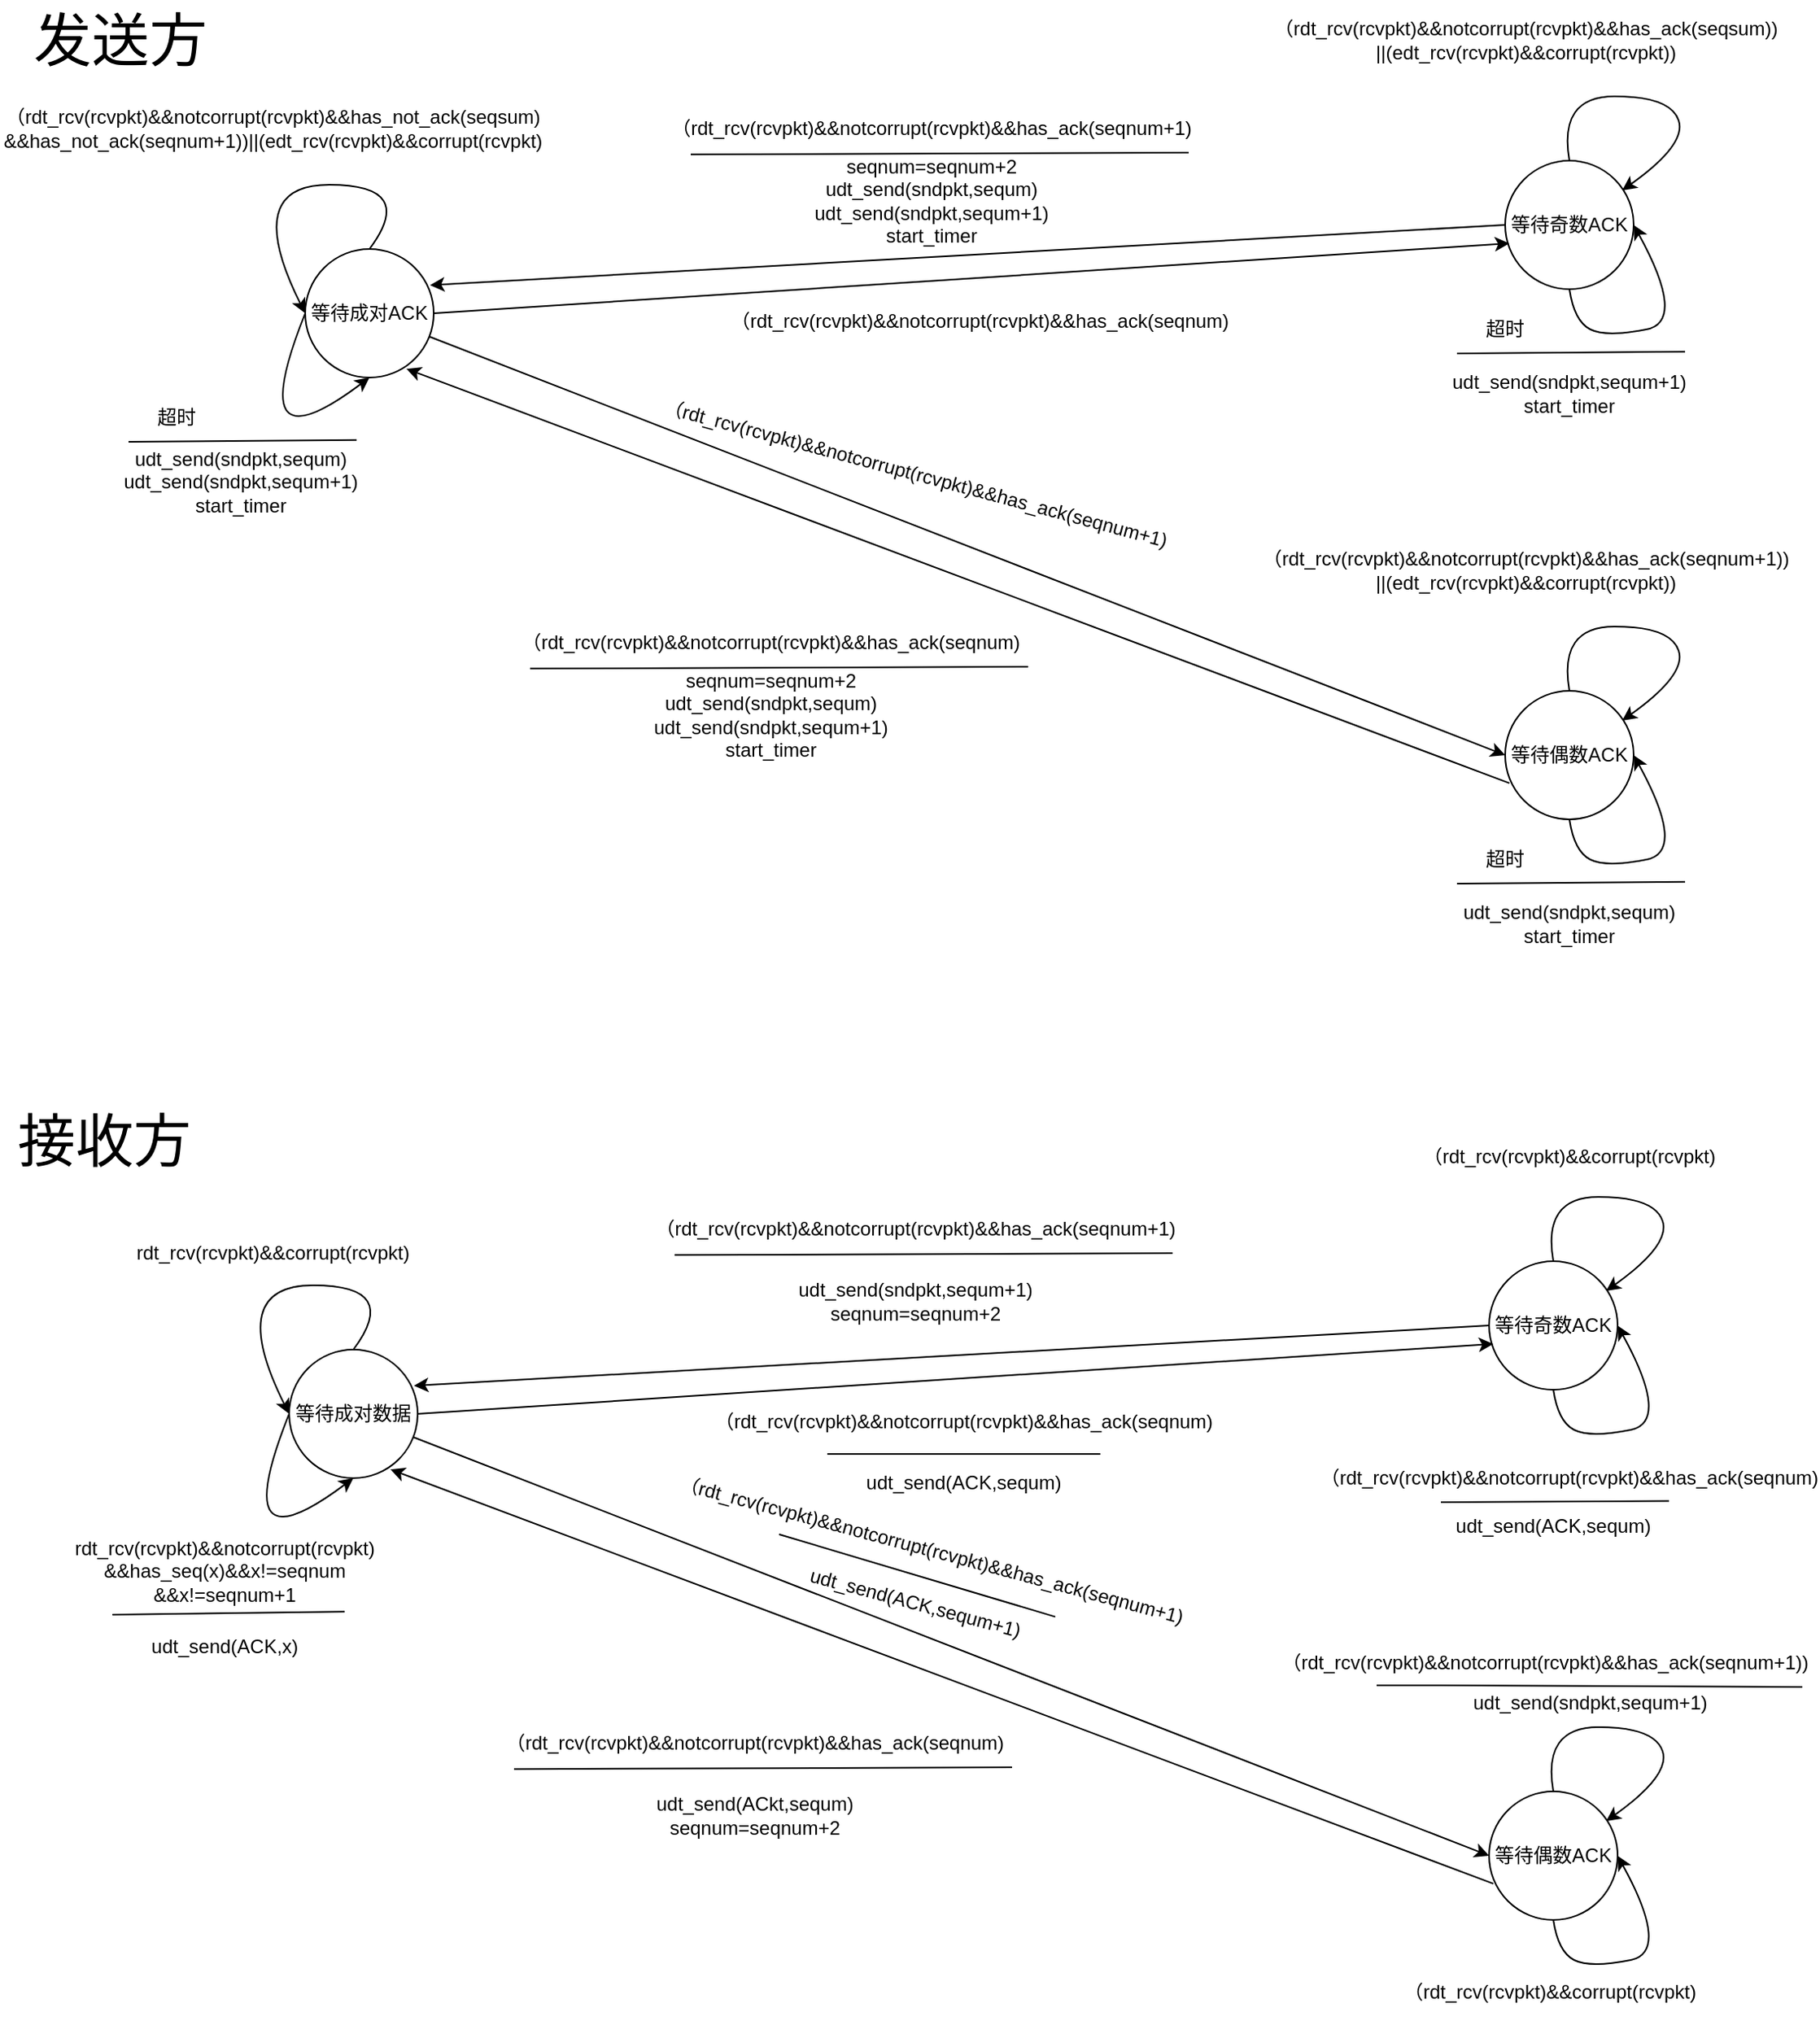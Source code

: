 <mxfile version="17.4.2" type="device"><diagram id="0RybaZTpe62WeQnPlcLh" name="第 1 页"><mxGraphModel dx="2172" dy="724" grid="1" gridSize="10" guides="1" tooltips="1" connect="1" arrows="1" fold="1" page="1" pageScale="1" pageWidth="827" pageHeight="1169" math="0" shadow="0"><root><mxCell id="0"/><mxCell id="1" parent="0"/><mxCell id="qzTplkgVJ42toaouoN8q-1" value="等待成对ACK" style="ellipse;whiteSpace=wrap;html=1;aspect=fixed;" vertex="1" parent="1"><mxGeometry x="-600" y="220" width="80" height="80" as="geometry"/></mxCell><mxCell id="qzTplkgVJ42toaouoN8q-4" value="" style="curved=1;endArrow=classic;html=1;rounded=0;entryX=0;entryY=0.5;entryDx=0;entryDy=0;" edge="1" parent="1" target="qzTplkgVJ42toaouoN8q-1"><mxGeometry width="50" height="50" relative="1" as="geometry"><mxPoint x="-560" y="220" as="sourcePoint"/><mxPoint x="-510" y="170" as="targetPoint"/><Array as="points"><mxPoint x="-530" y="180"/><mxPoint x="-640" y="180"/></Array></mxGeometry></mxCell><mxCell id="qzTplkgVJ42toaouoN8q-5" value="" style="curved=1;endArrow=classic;html=1;rounded=0;entryX=0.5;entryY=1;entryDx=0;entryDy=0;exitX=0;exitY=0.5;exitDx=0;exitDy=0;" edge="1" parent="1" source="qzTplkgVJ42toaouoN8q-1" target="qzTplkgVJ42toaouoN8q-1"><mxGeometry width="50" height="50" relative="1" as="geometry"><mxPoint x="-650" y="260" as="sourcePoint"/><mxPoint x="-640" y="360" as="targetPoint"/><Array as="points"><mxPoint x="-640" y="360"/></Array></mxGeometry></mxCell><mxCell id="qzTplkgVJ42toaouoN8q-6" value="（rdt_rcv(rcvpkt)&amp;amp;&amp;amp;notcorrupt(rcvpkt)&amp;amp;&amp;amp;has_not_ack(seqsum)&lt;br&gt;&amp;amp;&amp;amp;has_not_ack(seqnum+1))||(edt_rcv(rcvpkt)&amp;amp;&amp;amp;corrupt(rcvpkt)" style="text;html=1;strokeColor=none;fillColor=none;align=center;verticalAlign=middle;whiteSpace=wrap;rounded=0;" vertex="1" parent="1"><mxGeometry x="-790" y="120" width="340" height="50" as="geometry"/></mxCell><mxCell id="qzTplkgVJ42toaouoN8q-7" value="udt_send(sndpkt,sequm)&lt;br&gt;udt_send(sndpkt,sequm+1)&lt;br&gt;start_timer" style="text;html=1;strokeColor=none;fillColor=none;align=center;verticalAlign=middle;whiteSpace=wrap;rounded=0;" vertex="1" parent="1"><mxGeometry x="-720" y="340" width="160" height="50" as="geometry"/></mxCell><mxCell id="qzTplkgVJ42toaouoN8q-8" value="" style="endArrow=none;html=1;rounded=0;entryX=0.95;entryY=-0.023;entryDx=0;entryDy=0;entryPerimeter=0;" edge="1" parent="1" target="qzTplkgVJ42toaouoN8q-7"><mxGeometry width="50" height="50" relative="1" as="geometry"><mxPoint x="-710" y="340" as="sourcePoint"/><mxPoint x="-630" y="340" as="targetPoint"/></mxGeometry></mxCell><mxCell id="qzTplkgVJ42toaouoN8q-9" value="超时" style="text;html=1;strokeColor=none;fillColor=none;align=center;verticalAlign=middle;whiteSpace=wrap;rounded=0;" vertex="1" parent="1"><mxGeometry x="-710" y="310" width="60" height="30" as="geometry"/></mxCell><mxCell id="qzTplkgVJ42toaouoN8q-10" value="等待奇数ACK" style="ellipse;whiteSpace=wrap;html=1;aspect=fixed;" vertex="1" parent="1"><mxGeometry x="147" y="165" width="80" height="80" as="geometry"/></mxCell><mxCell id="qzTplkgVJ42toaouoN8q-13" value="（rdt_rcv(rcvpkt)&amp;amp;&amp;amp;notcorrupt(rcvpkt)&amp;amp;&amp;amp;has_ack(seqsum))&lt;br&gt;||(edt_rcv(rcvpkt)&amp;amp;&amp;amp;corrupt(rcvpkt))" style="text;html=1;strokeColor=none;fillColor=none;align=center;verticalAlign=middle;whiteSpace=wrap;rounded=0;" vertex="1" parent="1"><mxGeometry x="15" y="65" width="290" height="50" as="geometry"/></mxCell><mxCell id="qzTplkgVJ42toaouoN8q-14" value="udt_send(sndpkt,sequm+1)&lt;br&gt;start_timer" style="text;html=1;strokeColor=none;fillColor=none;align=center;verticalAlign=middle;whiteSpace=wrap;rounded=0;" vertex="1" parent="1"><mxGeometry x="107" y="285" width="160" height="50" as="geometry"/></mxCell><mxCell id="qzTplkgVJ42toaouoN8q-15" value="" style="endArrow=none;html=1;rounded=0;entryX=0.95;entryY=-0.023;entryDx=0;entryDy=0;entryPerimeter=0;" edge="1" parent="1" target="qzTplkgVJ42toaouoN8q-14"><mxGeometry width="50" height="50" relative="1" as="geometry"><mxPoint x="117" y="285" as="sourcePoint"/><mxPoint x="197" y="285" as="targetPoint"/></mxGeometry></mxCell><mxCell id="qzTplkgVJ42toaouoN8q-16" value="超时" style="text;html=1;strokeColor=none;fillColor=none;align=center;verticalAlign=middle;whiteSpace=wrap;rounded=0;" vertex="1" parent="1"><mxGeometry x="117" y="255" width="60" height="30" as="geometry"/></mxCell><mxCell id="qzTplkgVJ42toaouoN8q-29" value="" style="endArrow=classic;html=1;rounded=0;entryX=0.971;entryY=0.281;entryDx=0;entryDy=0;entryPerimeter=0;exitX=0;exitY=0.5;exitDx=0;exitDy=0;" edge="1" parent="1" source="qzTplkgVJ42toaouoN8q-10" target="qzTplkgVJ42toaouoN8q-1"><mxGeometry width="50" height="50" relative="1" as="geometry"><mxPoint x="-220" y="200" as="sourcePoint"/><mxPoint x="-120" y="280" as="targetPoint"/></mxGeometry></mxCell><mxCell id="qzTplkgVJ42toaouoN8q-30" value="" style="curved=1;endArrow=classic;html=1;rounded=0;entryX=0.911;entryY=0.231;entryDx=0;entryDy=0;exitX=0.5;exitY=0;exitDx=0;exitDy=0;entryPerimeter=0;" edge="1" parent="1" source="qzTplkgVJ42toaouoN8q-10" target="qzTplkgVJ42toaouoN8q-10"><mxGeometry width="50" height="50" relative="1" as="geometry"><mxPoint x="260" y="205" as="sourcePoint"/><mxPoint x="260" y="165" as="targetPoint"/><Array as="points"><mxPoint x="180" y="125"/><mxPoint x="250" y="125"/><mxPoint x="260" y="155"/></Array></mxGeometry></mxCell><mxCell id="qzTplkgVJ42toaouoN8q-31" value="" style="curved=1;endArrow=classic;html=1;rounded=0;entryX=1;entryY=0.5;entryDx=0;entryDy=0;exitX=0.5;exitY=1;exitDx=0;exitDy=0;" edge="1" parent="1" source="qzTplkgVJ42toaouoN8q-10" target="qzTplkgVJ42toaouoN8q-10"><mxGeometry width="50" height="50" relative="1" as="geometry"><mxPoint x="200" y="245" as="sourcePoint"/><mxPoint x="240" y="285" as="targetPoint"/><Array as="points"><mxPoint x="190" y="265"/><mxPoint x="210" y="275"/><mxPoint x="260" y="265"/></Array></mxGeometry></mxCell><mxCell id="qzTplkgVJ42toaouoN8q-32" value="" style="endArrow=classic;html=1;rounded=0;entryX=0.033;entryY=0.643;entryDx=0;entryDy=0;exitX=1;exitY=0.5;exitDx=0;exitDy=0;entryPerimeter=0;" edge="1" parent="1" source="qzTplkgVJ42toaouoN8q-1" target="qzTplkgVJ42toaouoN8q-10"><mxGeometry width="50" height="50" relative="1" as="geometry"><mxPoint x="-512.32" y="262.48" as="sourcePoint"/><mxPoint x="-173" y="220" as="targetPoint"/></mxGeometry></mxCell><mxCell id="qzTplkgVJ42toaouoN8q-33" value="等待偶数ACK" style="ellipse;whiteSpace=wrap;html=1;aspect=fixed;" vertex="1" parent="1"><mxGeometry x="147" y="495" width="80" height="80" as="geometry"/></mxCell><mxCell id="qzTplkgVJ42toaouoN8q-34" value="（rdt_rcv(rcvpkt)&amp;amp;&amp;amp;notcorrupt(rcvpkt)&amp;amp;&amp;amp;has_ack(seqnum+1))&lt;br&gt;||(edt_rcv(rcvpkt)&amp;amp;&amp;amp;corrupt(rcvpkt))" style="text;html=1;strokeColor=none;fillColor=none;align=center;verticalAlign=middle;whiteSpace=wrap;rounded=0;" vertex="1" parent="1"><mxGeometry y="395" width="320" height="50" as="geometry"/></mxCell><mxCell id="qzTplkgVJ42toaouoN8q-35" value="udt_send(sndpkt,sequm)&lt;br&gt;start_timer" style="text;html=1;strokeColor=none;fillColor=none;align=center;verticalAlign=middle;whiteSpace=wrap;rounded=0;" vertex="1" parent="1"><mxGeometry x="107" y="615" width="160" height="50" as="geometry"/></mxCell><mxCell id="qzTplkgVJ42toaouoN8q-36" value="" style="endArrow=none;html=1;rounded=0;entryX=0.95;entryY=-0.023;entryDx=0;entryDy=0;entryPerimeter=0;" edge="1" parent="1" target="qzTplkgVJ42toaouoN8q-35"><mxGeometry width="50" height="50" relative="1" as="geometry"><mxPoint x="117" y="615" as="sourcePoint"/><mxPoint x="197" y="615" as="targetPoint"/></mxGeometry></mxCell><mxCell id="qzTplkgVJ42toaouoN8q-37" value="超时" style="text;html=1;strokeColor=none;fillColor=none;align=center;verticalAlign=middle;whiteSpace=wrap;rounded=0;" vertex="1" parent="1"><mxGeometry x="117" y="585" width="60" height="30" as="geometry"/></mxCell><mxCell id="qzTplkgVJ42toaouoN8q-38" value="" style="curved=1;endArrow=classic;html=1;rounded=0;entryX=0.911;entryY=0.231;entryDx=0;entryDy=0;exitX=0.5;exitY=0;exitDx=0;exitDy=0;entryPerimeter=0;" edge="1" parent="1" source="qzTplkgVJ42toaouoN8q-33" target="qzTplkgVJ42toaouoN8q-33"><mxGeometry width="50" height="50" relative="1" as="geometry"><mxPoint x="260" y="535" as="sourcePoint"/><mxPoint x="260" y="495" as="targetPoint"/><Array as="points"><mxPoint x="180" y="455"/><mxPoint x="250" y="455"/><mxPoint x="260" y="485"/></Array></mxGeometry></mxCell><mxCell id="qzTplkgVJ42toaouoN8q-39" value="" style="curved=1;endArrow=classic;html=1;rounded=0;entryX=1;entryY=0.5;entryDx=0;entryDy=0;exitX=0.5;exitY=1;exitDx=0;exitDy=0;" edge="1" parent="1" source="qzTplkgVJ42toaouoN8q-33" target="qzTplkgVJ42toaouoN8q-33"><mxGeometry width="50" height="50" relative="1" as="geometry"><mxPoint x="200" y="575" as="sourcePoint"/><mxPoint x="240" y="615" as="targetPoint"/><Array as="points"><mxPoint x="190" y="595"/><mxPoint x="210" y="605"/><mxPoint x="260" y="595"/></Array></mxGeometry></mxCell><mxCell id="qzTplkgVJ42toaouoN8q-41" value="" style="endArrow=classic;html=1;rounded=0;entryX=0;entryY=0.5;entryDx=0;entryDy=0;" edge="1" parent="1" source="qzTplkgVJ42toaouoN8q-1" target="qzTplkgVJ42toaouoN8q-33"><mxGeometry width="50" height="50" relative="1" as="geometry"><mxPoint x="-530.0" y="570" as="sourcePoint"/><mxPoint x="-190.68" y="527.52" as="targetPoint"/></mxGeometry></mxCell><mxCell id="qzTplkgVJ42toaouoN8q-42" value="" style="endArrow=classic;html=1;rounded=0;exitX=0.033;exitY=0.718;exitDx=0;exitDy=0;exitPerimeter=0;entryX=0.788;entryY=0.932;entryDx=0;entryDy=0;entryPerimeter=0;" edge="1" parent="1" source="qzTplkgVJ42toaouoN8q-33" target="qzTplkgVJ42toaouoN8q-1"><mxGeometry width="50" height="50" relative="1" as="geometry"><mxPoint x="-195.52" y="546.7" as="sourcePoint"/><mxPoint x="-540.004" y="299.996" as="targetPoint"/></mxGeometry></mxCell><mxCell id="qzTplkgVJ42toaouoN8q-43" value="（rdt_rcv(rcvpkt)&amp;amp;&amp;amp;notcorrupt(rcvpkt)&amp;amp;&amp;amp;has_ack(seqnum+1)" style="text;html=1;strokeColor=none;fillColor=none;align=center;verticalAlign=middle;whiteSpace=wrap;rounded=0;" vertex="1" parent="1"><mxGeometry x="-380" y="125" width="340" height="40" as="geometry"/></mxCell><mxCell id="qzTplkgVJ42toaouoN8q-44" value="" style="endArrow=none;html=1;rounded=0;" edge="1" parent="1"><mxGeometry width="50" height="50" relative="1" as="geometry"><mxPoint x="-360" y="161.15" as="sourcePoint"/><mxPoint x="-50" y="160" as="targetPoint"/></mxGeometry></mxCell><mxCell id="qzTplkgVJ42toaouoN8q-45" value="seqnum=seqnum+2&lt;br&gt;udt_send(sndpkt,sequm)&lt;br&gt;udt_send(sndpkt,sequm+1)&lt;br&gt;start_timer" style="text;html=1;strokeColor=none;fillColor=none;align=center;verticalAlign=middle;whiteSpace=wrap;rounded=0;" vertex="1" parent="1"><mxGeometry x="-290" y="165" width="160" height="50" as="geometry"/></mxCell><mxCell id="qzTplkgVJ42toaouoN8q-46" value="（rdt_rcv(rcvpkt)&amp;amp;&amp;amp;notcorrupt(rcvpkt)&amp;amp;&amp;amp;has_ack(seqnum)" style="text;html=1;strokeColor=none;fillColor=none;align=center;verticalAlign=middle;whiteSpace=wrap;rounded=0;" vertex="1" parent="1"><mxGeometry x="-350" y="245" width="340" height="40" as="geometry"/></mxCell><mxCell id="qzTplkgVJ42toaouoN8q-47" value="（rdt_rcv(rcvpkt)&amp;amp;&amp;amp;notcorrupt(rcvpkt)&amp;amp;&amp;amp;has_ack(seqnum+1)" style="text;html=1;strokeColor=none;fillColor=none;align=center;verticalAlign=middle;whiteSpace=wrap;rounded=0;rotation=15;" vertex="1" parent="1"><mxGeometry x="-390" y="340" width="340" height="40" as="geometry"/></mxCell><mxCell id="qzTplkgVJ42toaouoN8q-48" value="（rdt_rcv(rcvpkt)&amp;amp;&amp;amp;notcorrupt(rcvpkt)&amp;amp;&amp;amp;has_ack(seqnum)" style="text;html=1;strokeColor=none;fillColor=none;align=center;verticalAlign=middle;whiteSpace=wrap;rounded=0;" vertex="1" parent="1"><mxGeometry x="-480" y="445" width="340" height="40" as="geometry"/></mxCell><mxCell id="qzTplkgVJ42toaouoN8q-49" value="" style="endArrow=none;html=1;rounded=0;" edge="1" parent="1"><mxGeometry width="50" height="50" relative="1" as="geometry"><mxPoint x="-460" y="481.15" as="sourcePoint"/><mxPoint x="-150" y="480" as="targetPoint"/></mxGeometry></mxCell><mxCell id="qzTplkgVJ42toaouoN8q-50" value="seqnum=seqnum+2&lt;br&gt;udt_send(sndpkt,sequm)&lt;br&gt;udt_send(sndpkt,sequm+1)&lt;br&gt;start_timer" style="text;html=1;strokeColor=none;fillColor=none;align=center;verticalAlign=middle;whiteSpace=wrap;rounded=0;" vertex="1" parent="1"><mxGeometry x="-390" y="485" width="160" height="50" as="geometry"/></mxCell><mxCell id="qzTplkgVJ42toaouoN8q-51" value="&lt;font style=&quot;font-size: 36px&quot;&gt;发送方&lt;/font&gt;" style="text;html=1;strokeColor=none;fillColor=none;align=center;verticalAlign=middle;whiteSpace=wrap;rounded=0;" vertex="1" parent="1"><mxGeometry x="-780" y="75" width="130" height="30" as="geometry"/></mxCell><mxCell id="qzTplkgVJ42toaouoN8q-52" value="等待成对数据" style="ellipse;whiteSpace=wrap;html=1;aspect=fixed;" vertex="1" parent="1"><mxGeometry x="-610" y="905" width="80" height="80" as="geometry"/></mxCell><mxCell id="qzTplkgVJ42toaouoN8q-53" value="" style="curved=1;endArrow=classic;html=1;rounded=0;entryX=0;entryY=0.5;entryDx=0;entryDy=0;" edge="1" parent="1" target="qzTplkgVJ42toaouoN8q-52"><mxGeometry width="50" height="50" relative="1" as="geometry"><mxPoint x="-570" y="905" as="sourcePoint"/><mxPoint x="-520" y="855" as="targetPoint"/><Array as="points"><mxPoint x="-540" y="865"/><mxPoint x="-650" y="865"/></Array></mxGeometry></mxCell><mxCell id="qzTplkgVJ42toaouoN8q-54" value="" style="curved=1;endArrow=classic;html=1;rounded=0;entryX=0.5;entryY=1;entryDx=0;entryDy=0;exitX=0;exitY=0.5;exitDx=0;exitDy=0;" edge="1" parent="1" source="qzTplkgVJ42toaouoN8q-52" target="qzTplkgVJ42toaouoN8q-52"><mxGeometry width="50" height="50" relative="1" as="geometry"><mxPoint x="-660" y="945" as="sourcePoint"/><mxPoint x="-650" y="1045" as="targetPoint"/><Array as="points"><mxPoint x="-650" y="1045"/></Array></mxGeometry></mxCell><mxCell id="qzTplkgVJ42toaouoN8q-55" value="rdt_rcv(rcvpkt)&amp;amp;&amp;amp;corrupt(rcvpkt)" style="text;html=1;strokeColor=none;fillColor=none;align=center;verticalAlign=middle;whiteSpace=wrap;rounded=0;" vertex="1" parent="1"><mxGeometry x="-790" y="820" width="340" height="50" as="geometry"/></mxCell><mxCell id="qzTplkgVJ42toaouoN8q-56" value="udt_send(ACK,x)" style="text;html=1;strokeColor=none;fillColor=none;align=center;verticalAlign=middle;whiteSpace=wrap;rounded=0;" vertex="1" parent="1"><mxGeometry x="-730" y="1065" width="160" height="50" as="geometry"/></mxCell><mxCell id="qzTplkgVJ42toaouoN8q-58" value="rdt_rcv(rcvpkt)&amp;amp;&amp;amp;notcorrupt(rcvpkt)&lt;br&gt;&amp;amp;&amp;amp;has_seq(x)&amp;amp;&amp;amp;x!=seqnum&lt;br&gt;&amp;amp;&amp;amp;x!=seqnum+1" style="text;html=1;strokeColor=none;fillColor=none;align=center;verticalAlign=middle;whiteSpace=wrap;rounded=0;" vertex="1" parent="1"><mxGeometry x="-760" y="1020" width="220" height="45" as="geometry"/></mxCell><mxCell id="qzTplkgVJ42toaouoN8q-59" value="等待奇数ACK" style="ellipse;whiteSpace=wrap;html=1;aspect=fixed;" vertex="1" parent="1"><mxGeometry x="137" y="850" width="80" height="80" as="geometry"/></mxCell><mxCell id="qzTplkgVJ42toaouoN8q-60" value="（rdt_rcv(rcvpkt)&amp;amp;&amp;amp;corrupt(rcvpkt)" style="text;html=1;strokeColor=none;fillColor=none;align=center;verticalAlign=middle;whiteSpace=wrap;rounded=0;" vertex="1" parent="1"><mxGeometry x="42" y="760" width="290" height="50" as="geometry"/></mxCell><mxCell id="qzTplkgVJ42toaouoN8q-61" value="udt_send(ACK,sequm)" style="text;html=1;strokeColor=none;fillColor=none;align=center;verticalAlign=middle;whiteSpace=wrap;rounded=0;" vertex="1" parent="1"><mxGeometry x="97" y="1000" width="160" height="30" as="geometry"/></mxCell><mxCell id="qzTplkgVJ42toaouoN8q-62" value="" style="endArrow=none;html=1;rounded=0;entryX=0.95;entryY=-0.023;entryDx=0;entryDy=0;entryPerimeter=0;" edge="1" parent="1" target="qzTplkgVJ42toaouoN8q-61"><mxGeometry width="50" height="50" relative="1" as="geometry"><mxPoint x="107" y="1000" as="sourcePoint"/><mxPoint x="187" y="1000" as="targetPoint"/></mxGeometry></mxCell><mxCell id="qzTplkgVJ42toaouoN8q-63" value="（rdt_rcv(rcvpkt)&amp;amp;&amp;amp;notcorrupt(rcvpkt)&amp;amp;&amp;amp;has_ack(seqnum)" style="text;html=1;strokeColor=none;fillColor=none;align=center;verticalAlign=middle;whiteSpace=wrap;rounded=0;" vertex="1" parent="1"><mxGeometry x="157" y="970" width="60" height="30" as="geometry"/></mxCell><mxCell id="qzTplkgVJ42toaouoN8q-64" value="" style="endArrow=classic;html=1;rounded=0;entryX=0.971;entryY=0.281;entryDx=0;entryDy=0;entryPerimeter=0;exitX=0;exitY=0.5;exitDx=0;exitDy=0;" edge="1" parent="1" source="qzTplkgVJ42toaouoN8q-59" target="qzTplkgVJ42toaouoN8q-52"><mxGeometry width="50" height="50" relative="1" as="geometry"><mxPoint x="-230" y="885" as="sourcePoint"/><mxPoint x="-130" y="965" as="targetPoint"/></mxGeometry></mxCell><mxCell id="qzTplkgVJ42toaouoN8q-65" value="" style="curved=1;endArrow=classic;html=1;rounded=0;entryX=0.911;entryY=0.231;entryDx=0;entryDy=0;exitX=0.5;exitY=0;exitDx=0;exitDy=0;entryPerimeter=0;" edge="1" parent="1" source="qzTplkgVJ42toaouoN8q-59" target="qzTplkgVJ42toaouoN8q-59"><mxGeometry width="50" height="50" relative="1" as="geometry"><mxPoint x="250" y="890" as="sourcePoint"/><mxPoint x="250" y="850" as="targetPoint"/><Array as="points"><mxPoint x="170" y="810"/><mxPoint x="240" y="810"/><mxPoint x="250" y="840"/></Array></mxGeometry></mxCell><mxCell id="qzTplkgVJ42toaouoN8q-66" value="" style="curved=1;endArrow=classic;html=1;rounded=0;entryX=1;entryY=0.5;entryDx=0;entryDy=0;exitX=0.5;exitY=1;exitDx=0;exitDy=0;" edge="1" parent="1" source="qzTplkgVJ42toaouoN8q-59" target="qzTplkgVJ42toaouoN8q-59"><mxGeometry width="50" height="50" relative="1" as="geometry"><mxPoint x="190" y="930" as="sourcePoint"/><mxPoint x="230" y="970" as="targetPoint"/><Array as="points"><mxPoint x="180" y="950"/><mxPoint x="200" y="960"/><mxPoint x="250" y="950"/></Array></mxGeometry></mxCell><mxCell id="qzTplkgVJ42toaouoN8q-67" value="" style="endArrow=classic;html=1;rounded=0;entryX=0.033;entryY=0.643;entryDx=0;entryDy=0;exitX=1;exitY=0.5;exitDx=0;exitDy=0;entryPerimeter=0;" edge="1" parent="1" source="qzTplkgVJ42toaouoN8q-52" target="qzTplkgVJ42toaouoN8q-59"><mxGeometry width="50" height="50" relative="1" as="geometry"><mxPoint x="-522.32" y="947.48" as="sourcePoint"/><mxPoint x="-183" y="905" as="targetPoint"/></mxGeometry></mxCell><mxCell id="qzTplkgVJ42toaouoN8q-68" value="等待偶数ACK" style="ellipse;whiteSpace=wrap;html=1;aspect=fixed;" vertex="1" parent="1"><mxGeometry x="137" y="1180" width="80" height="80" as="geometry"/></mxCell><mxCell id="qzTplkgVJ42toaouoN8q-69" value="（rdt_rcv(rcvpkt)&amp;amp;&amp;amp;notcorrupt(rcvpkt)&amp;amp;&amp;amp;has_ack(seqnum+1))" style="text;html=1;strokeColor=none;fillColor=none;align=center;verticalAlign=middle;whiteSpace=wrap;rounded=0;" vertex="1" parent="1"><mxGeometry x="12" y="1085" width="320" height="30" as="geometry"/></mxCell><mxCell id="qzTplkgVJ42toaouoN8q-73" value="" style="curved=1;endArrow=classic;html=1;rounded=0;entryX=0.911;entryY=0.231;entryDx=0;entryDy=0;exitX=0.5;exitY=0;exitDx=0;exitDy=0;entryPerimeter=0;" edge="1" parent="1" source="qzTplkgVJ42toaouoN8q-68" target="qzTplkgVJ42toaouoN8q-68"><mxGeometry width="50" height="50" relative="1" as="geometry"><mxPoint x="250" y="1220" as="sourcePoint"/><mxPoint x="250" y="1180" as="targetPoint"/><Array as="points"><mxPoint x="170" y="1140"/><mxPoint x="240" y="1140"/><mxPoint x="250" y="1170"/></Array></mxGeometry></mxCell><mxCell id="qzTplkgVJ42toaouoN8q-74" value="" style="curved=1;endArrow=classic;html=1;rounded=0;entryX=1;entryY=0.5;entryDx=0;entryDy=0;exitX=0.5;exitY=1;exitDx=0;exitDy=0;" edge="1" parent="1" source="qzTplkgVJ42toaouoN8q-68" target="qzTplkgVJ42toaouoN8q-68"><mxGeometry width="50" height="50" relative="1" as="geometry"><mxPoint x="190" y="1260" as="sourcePoint"/><mxPoint x="230" y="1300" as="targetPoint"/><Array as="points"><mxPoint x="180" y="1280"/><mxPoint x="200" y="1290"/><mxPoint x="250" y="1280"/></Array></mxGeometry></mxCell><mxCell id="qzTplkgVJ42toaouoN8q-75" value="" style="endArrow=classic;html=1;rounded=0;entryX=0;entryY=0.5;entryDx=0;entryDy=0;" edge="1" parent="1" source="qzTplkgVJ42toaouoN8q-52" target="qzTplkgVJ42toaouoN8q-68"><mxGeometry width="50" height="50" relative="1" as="geometry"><mxPoint x="-540.0" y="1255" as="sourcePoint"/><mxPoint x="-200.68" y="1212.52" as="targetPoint"/></mxGeometry></mxCell><mxCell id="qzTplkgVJ42toaouoN8q-76" value="" style="endArrow=classic;html=1;rounded=0;exitX=0.033;exitY=0.718;exitDx=0;exitDy=0;exitPerimeter=0;entryX=0.788;entryY=0.932;entryDx=0;entryDy=0;entryPerimeter=0;" edge="1" parent="1" source="qzTplkgVJ42toaouoN8q-68" target="qzTplkgVJ42toaouoN8q-52"><mxGeometry width="50" height="50" relative="1" as="geometry"><mxPoint x="-205.52" y="1231.7" as="sourcePoint"/><mxPoint x="-550.004" y="984.996" as="targetPoint"/></mxGeometry></mxCell><mxCell id="qzTplkgVJ42toaouoN8q-77" value="（rdt_rcv(rcvpkt)&amp;amp;&amp;amp;notcorrupt(rcvpkt)&amp;amp;&amp;amp;has_ack(seqnum+1)" style="text;html=1;strokeColor=none;fillColor=none;align=center;verticalAlign=middle;whiteSpace=wrap;rounded=0;" vertex="1" parent="1"><mxGeometry x="-390" y="810" width="340" height="40" as="geometry"/></mxCell><mxCell id="qzTplkgVJ42toaouoN8q-78" value="" style="endArrow=none;html=1;rounded=0;" edge="1" parent="1"><mxGeometry width="50" height="50" relative="1" as="geometry"><mxPoint x="-370" y="846.15" as="sourcePoint"/><mxPoint x="-60" y="845" as="targetPoint"/></mxGeometry></mxCell><mxCell id="qzTplkgVJ42toaouoN8q-79" value="udt_send(sndpkt,sequm+1)&lt;br&gt;seqnum=seqnum+2" style="text;html=1;strokeColor=none;fillColor=none;align=center;verticalAlign=middle;whiteSpace=wrap;rounded=0;" vertex="1" parent="1"><mxGeometry x="-300" y="850" width="160" height="50" as="geometry"/></mxCell><mxCell id="qzTplkgVJ42toaouoN8q-80" value="（rdt_rcv(rcvpkt)&amp;amp;&amp;amp;notcorrupt(rcvpkt)&amp;amp;&amp;amp;has_ack(seqnum)" style="text;html=1;strokeColor=none;fillColor=none;align=center;verticalAlign=middle;whiteSpace=wrap;rounded=0;" vertex="1" parent="1"><mxGeometry x="-360" y="930" width="340" height="40" as="geometry"/></mxCell><mxCell id="qzTplkgVJ42toaouoN8q-81" value="（rdt_rcv(rcvpkt)&amp;amp;&amp;amp;notcorrupt(rcvpkt)&amp;amp;&amp;amp;has_ack(seqnum+1)" style="text;html=1;strokeColor=none;fillColor=none;align=center;verticalAlign=middle;whiteSpace=wrap;rounded=0;rotation=15;" vertex="1" parent="1"><mxGeometry x="-380" y="1010" width="340" height="40" as="geometry"/></mxCell><mxCell id="qzTplkgVJ42toaouoN8q-82" value="（rdt_rcv(rcvpkt)&amp;amp;&amp;amp;notcorrupt(rcvpkt)&amp;amp;&amp;amp;has_ack(seqnum)" style="text;html=1;strokeColor=none;fillColor=none;align=center;verticalAlign=middle;whiteSpace=wrap;rounded=0;" vertex="1" parent="1"><mxGeometry x="-490" y="1130" width="340" height="40" as="geometry"/></mxCell><mxCell id="qzTplkgVJ42toaouoN8q-83" value="" style="endArrow=none;html=1;rounded=0;" edge="1" parent="1"><mxGeometry width="50" height="50" relative="1" as="geometry"><mxPoint x="-470" y="1166.15" as="sourcePoint"/><mxPoint x="-160" y="1165" as="targetPoint"/></mxGeometry></mxCell><mxCell id="qzTplkgVJ42toaouoN8q-84" value="udt_send(ACkt,sequm)&lt;br&gt;seqnum=seqnum+2" style="text;html=1;strokeColor=none;fillColor=none;align=center;verticalAlign=middle;whiteSpace=wrap;rounded=0;" vertex="1" parent="1"><mxGeometry x="-400" y="1170" width="160" height="50" as="geometry"/></mxCell><mxCell id="qzTplkgVJ42toaouoN8q-85" value="&lt;font style=&quot;font-size: 36px&quot;&gt;接收方&lt;/font&gt;" style="text;html=1;strokeColor=none;fillColor=none;align=center;verticalAlign=middle;whiteSpace=wrap;rounded=0;" vertex="1" parent="1"><mxGeometry x="-790" y="760" width="130" height="30" as="geometry"/></mxCell><mxCell id="qzTplkgVJ42toaouoN8q-87" value="" style="endArrow=none;html=1;rounded=0;fontSize=36;entryX=0.839;entryY=1.07;entryDx=0;entryDy=0;entryPerimeter=0;" edge="1" parent="1" target="qzTplkgVJ42toaouoN8q-58"><mxGeometry width="50" height="50" relative="1" as="geometry"><mxPoint x="-720" y="1070" as="sourcePoint"/><mxPoint x="-670" y="1020" as="targetPoint"/><Array as="points"><mxPoint x="-720" y="1070"/></Array></mxGeometry></mxCell><mxCell id="qzTplkgVJ42toaouoN8q-88" value="" style="endArrow=none;html=1;rounded=0;fontSize=36;exitX=0.25;exitY=1;exitDx=0;exitDy=0;entryX=0.75;entryY=1;entryDx=0;entryDy=0;" edge="1" parent="1" source="qzTplkgVJ42toaouoN8q-80" target="qzTplkgVJ42toaouoN8q-80"><mxGeometry width="50" height="50" relative="1" as="geometry"><mxPoint x="-180" y="1030" as="sourcePoint"/><mxPoint x="-130" y="980" as="targetPoint"/></mxGeometry></mxCell><mxCell id="qzTplkgVJ42toaouoN8q-89" value="udt_send(ACK,sequm)" style="text;html=1;strokeColor=none;fillColor=none;align=center;verticalAlign=middle;whiteSpace=wrap;rounded=0;" vertex="1" parent="1"><mxGeometry x="-260" y="975" width="140" height="25" as="geometry"/></mxCell><mxCell id="qzTplkgVJ42toaouoN8q-90" value="" style="endArrow=none;html=1;rounded=0;fontSize=36;exitX=0.25;exitY=1;exitDx=0;exitDy=0;entryX=0.75;entryY=1;entryDx=0;entryDy=0;" edge="1" parent="1" target="qzTplkgVJ42toaouoN8q-81"><mxGeometry width="50" height="50" relative="1" as="geometry"><mxPoint x="-305" y="1020" as="sourcePoint"/><mxPoint x="-135" y="1020" as="targetPoint"/></mxGeometry></mxCell><mxCell id="qzTplkgVJ42toaouoN8q-92" value="udt_send(ACK,sequm+1)" style="text;html=1;strokeColor=none;fillColor=none;align=center;verticalAlign=middle;whiteSpace=wrap;rounded=0;rotation=15;" vertex="1" parent="1"><mxGeometry x="-290" y="1050" width="140" height="25" as="geometry"/></mxCell><mxCell id="qzTplkgVJ42toaouoN8q-93" value="" style="endArrow=none;html=1;rounded=0;fontSize=36;entryX=1;entryY=1;entryDx=0;entryDy=0;" edge="1" parent="1" target="qzTplkgVJ42toaouoN8q-69"><mxGeometry width="50" height="50" relative="1" as="geometry"><mxPoint x="67" y="1113.95" as="sourcePoint"/><mxPoint x="147" y="1113.95" as="targetPoint"/><Array as="points"><mxPoint x="107" y="1113.95"/></Array></mxGeometry></mxCell><mxCell id="qzTplkgVJ42toaouoN8q-94" value="udt_send(sndpkt,sequm+1)" style="text;html=1;strokeColor=none;fillColor=none;align=center;verticalAlign=middle;whiteSpace=wrap;rounded=0;" vertex="1" parent="1"><mxGeometry x="120" y="1110" width="160" height="30" as="geometry"/></mxCell><mxCell id="qzTplkgVJ42toaouoN8q-95" value="（rdt_rcv(rcvpkt)&amp;amp;&amp;amp;corrupt(rcvpkt)" style="text;html=1;strokeColor=none;fillColor=none;align=center;verticalAlign=middle;whiteSpace=wrap;rounded=0;" vertex="1" parent="1"><mxGeometry x="30" y="1280" width="290" height="50" as="geometry"/></mxCell></root></mxGraphModel></diagram></mxfile>
